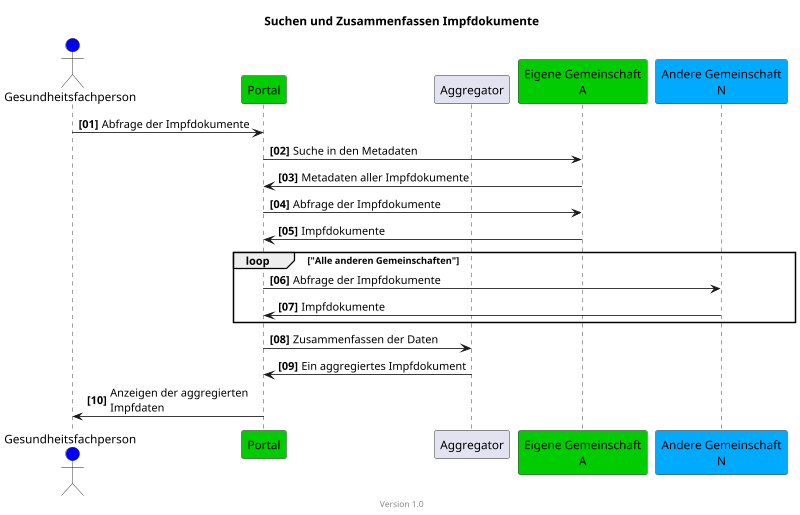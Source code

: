 @startuml
title Suchen und Zusammenfassen Impfdokumente
footer Version 1.0
skinparam responseMessageBelowArrow true
scale max 800 width

actor Gesundheitsfachperson #blue
participant "Portal" #00CC00
participant "Aggregator"

participant "Eigene Gemeinschaft\nA" #00CC00

participant "Andere Gemeinschaft\nN" #00aaff


autonumber "<b>[00]"
Gesundheitsfachperson -> "Portal": Abfrage der Impfdokumente
"Portal" -> "Eigene Gemeinschaft\nA": Suche in den Metadaten
"Eigene Gemeinschaft\nA" -> "Portal": Metadaten aller Impfdokumente
"Portal" -> "Eigene Gemeinschaft\nA": Abfrage der Impfdokumente
"Eigene Gemeinschaft\nA" -> "Portal": Impfdokumente

loop "Alle anderen Gemeinschaften"
"Portal" -> "Andere Gemeinschaft\nN": Abfrage der Impfdokumente
"Andere Gemeinschaft\nN" -> "Portal": Impfdokumente
end

"Portal" -> "Aggregator": Zusammenfassen der Daten
"Aggregator" ->  "Portal": Ein aggregiertes Impfdokument
"Portal" -> Gesundheitsfachperson: Anzeigen der aggregierten\nImpfdaten

@enduml
